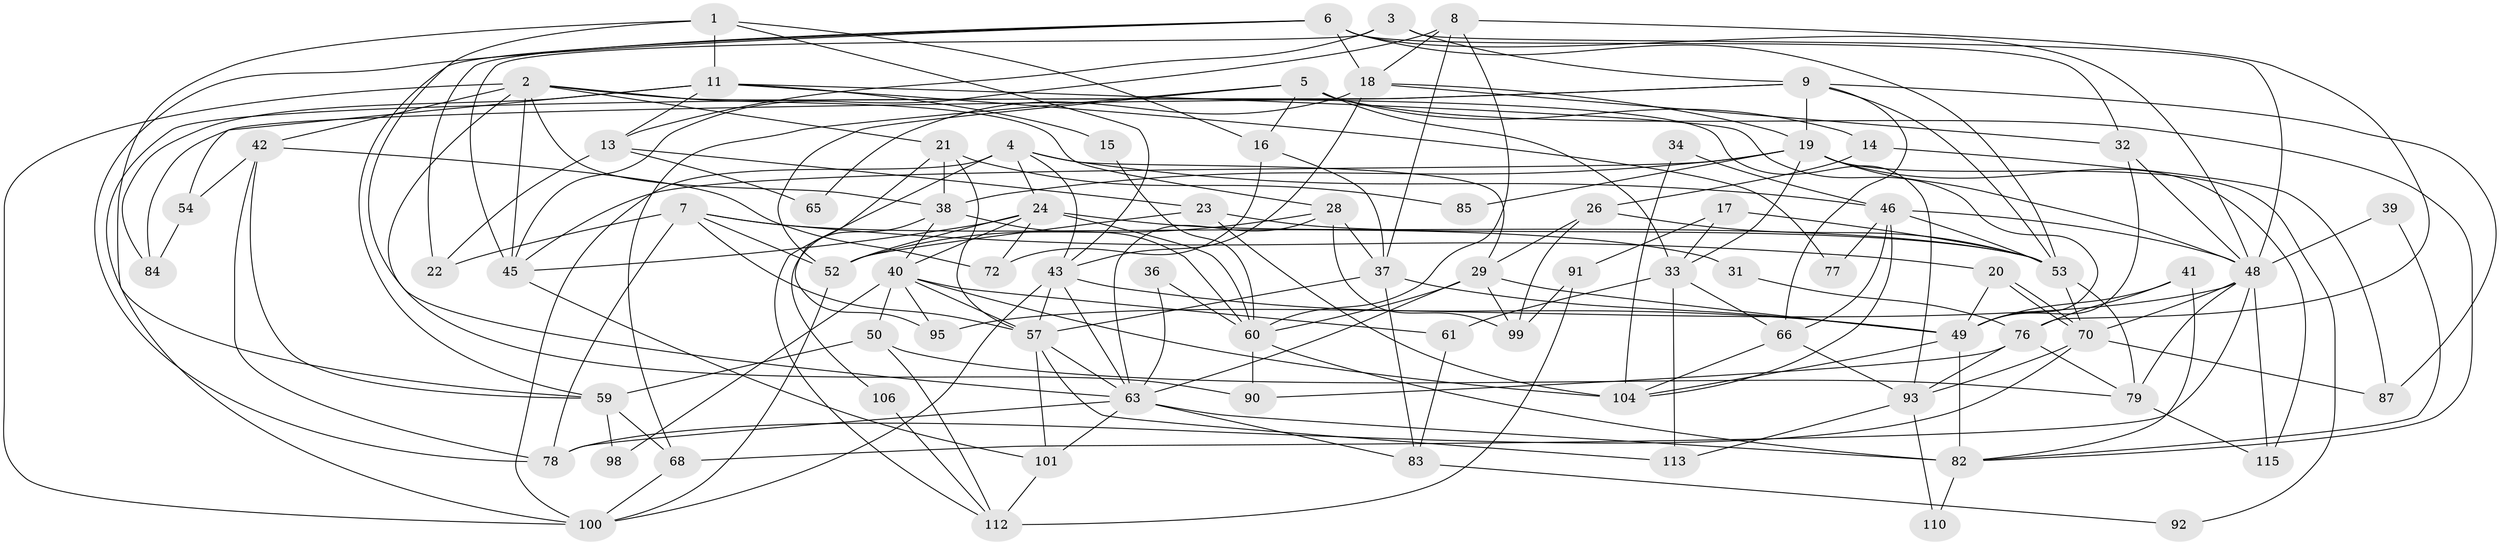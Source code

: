 // Generated by graph-tools (version 1.1) at 2025/24/03/03/25 07:24:00]
// undirected, 79 vertices, 193 edges
graph export_dot {
graph [start="1"]
  node [color=gray90,style=filled];
  1;
  2 [super="+10"];
  3 [super="+25"];
  4 [super="+27"];
  5 [super="+107"];
  6 [super="+51"];
  7 [super="+88"];
  8 [super="+55"];
  9 [super="+30"];
  11 [super="+12"];
  13 [super="+56"];
  14;
  15;
  16;
  17;
  18 [super="+89"];
  19 [super="+108"];
  20;
  21;
  22;
  23;
  24;
  26 [super="+47"];
  28 [super="+58"];
  29 [super="+35"];
  31;
  32 [super="+109"];
  33 [super="+64"];
  34;
  36;
  37;
  38 [super="+117"];
  39;
  40 [super="+73"];
  41;
  42 [super="+44"];
  43 [super="+69"];
  45 [super="+71"];
  46 [super="+105"];
  48 [super="+75"];
  49 [super="+81"];
  50 [super="+86"];
  52 [super="+116"];
  53 [super="+96"];
  54;
  57 [super="+62"];
  59 [super="+114"];
  60 [super="+97"];
  61;
  63 [super="+67"];
  65;
  66 [super="+74"];
  68 [super="+94"];
  70 [super="+103"];
  72;
  76 [super="+80"];
  77;
  78;
  79;
  82;
  83;
  84;
  85;
  87;
  90;
  91;
  92;
  93 [super="+111"];
  95;
  98;
  99;
  100 [super="+102"];
  101;
  104;
  106;
  110;
  112;
  113;
  115;
  1 -- 16;
  1 -- 11;
  1 -- 43;
  1 -- 63;
  1 -- 59;
  2 -- 28;
  2 -- 21;
  2 -- 45;
  2 -- 100;
  2 -- 93;
  2 -- 42;
  2 -- 90;
  2 -- 38;
  3 -- 9;
  3 -- 48;
  3 -- 45;
  3 -- 13;
  4 -- 24;
  4 -- 46;
  4 -- 112;
  4 -- 100;
  4 -- 43;
  4 -- 29;
  5 -- 82;
  5 -- 14;
  5 -- 52;
  5 -- 16;
  5 -- 33 [weight=2];
  5 -- 68;
  6 -- 78;
  6 -- 48;
  6 -- 53;
  6 -- 22;
  6 -- 32;
  6 -- 59;
  6 -- 18;
  7 -- 78;
  7 -- 22;
  7 -- 20;
  7 -- 31;
  7 -- 52;
  7 -- 57;
  8 -- 37;
  8 -- 45;
  8 -- 18;
  8 -- 76;
  8 -- 60;
  9 -- 19;
  9 -- 66;
  9 -- 100;
  9 -- 84;
  9 -- 53;
  9 -- 87;
  11 -- 54;
  11 -- 77;
  11 -- 49;
  11 -- 84;
  11 -- 13;
  11 -- 15;
  13 -- 23;
  13 -- 65;
  13 -- 22;
  14 -- 87;
  14 -- 26;
  15 -- 60;
  16 -- 72;
  16 -- 37;
  17 -- 91;
  17 -- 33;
  17 -- 53;
  18 -- 43;
  18 -- 65;
  18 -- 32;
  18 -- 19;
  19 -- 85;
  19 -- 92;
  19 -- 115;
  19 -- 48;
  19 -- 33;
  19 -- 38;
  19 -- 45;
  20 -- 70;
  20 -- 70;
  20 -- 49;
  21 -- 38;
  21 -- 85;
  21 -- 95;
  21 -- 57;
  23 -- 52;
  23 -- 104;
  23 -- 53;
  24 -- 40;
  24 -- 60;
  24 -- 72;
  24 -- 45;
  24 -- 53;
  24 -- 52;
  26 -- 99;
  26 -- 29;
  26 -- 53;
  28 -- 37;
  28 -- 99;
  28 -- 52;
  28 -- 63;
  29 -- 99;
  29 -- 49;
  29 -- 60;
  29 -- 63;
  31 -- 76;
  32 -- 48;
  32 -- 49;
  33 -- 61;
  33 -- 66;
  33 -- 113;
  34 -- 104;
  34 -- 46;
  36 -- 63;
  36 -- 60;
  37 -- 57;
  37 -- 83;
  37 -- 49;
  38 -- 40;
  38 -- 106;
  38 -- 60;
  39 -- 82;
  39 -- 48;
  40 -- 104;
  40 -- 50;
  40 -- 57;
  40 -- 98;
  40 -- 61;
  40 -- 95;
  41 -- 49;
  41 -- 82;
  41 -- 76;
  42 -- 72;
  42 -- 78;
  42 -- 54;
  42 -- 59;
  43 -- 49;
  43 -- 57;
  43 -- 63;
  43 -- 100;
  45 -- 101;
  46 -- 104;
  46 -- 66;
  46 -- 53;
  46 -- 77;
  46 -- 48;
  48 -- 95;
  48 -- 68;
  48 -- 79;
  48 -- 115;
  48 -- 70;
  49 -- 82;
  49 -- 104;
  50 -- 112;
  50 -- 59;
  50 -- 79;
  52 -- 100;
  53 -- 79;
  53 -- 70;
  54 -- 84;
  57 -- 63;
  57 -- 101;
  57 -- 113;
  59 -- 98;
  59 -- 68;
  60 -- 82;
  60 -- 90;
  61 -- 83;
  63 -- 78;
  63 -- 82;
  63 -- 83;
  63 -- 101;
  66 -- 104;
  66 -- 93;
  68 -- 100;
  70 -- 87;
  70 -- 93;
  70 -- 78;
  76 -- 90;
  76 -- 79;
  76 -- 93;
  79 -- 115;
  82 -- 110;
  83 -- 92;
  91 -- 112;
  91 -- 99;
  93 -- 113;
  93 -- 110;
  101 -- 112;
  106 -- 112;
}
